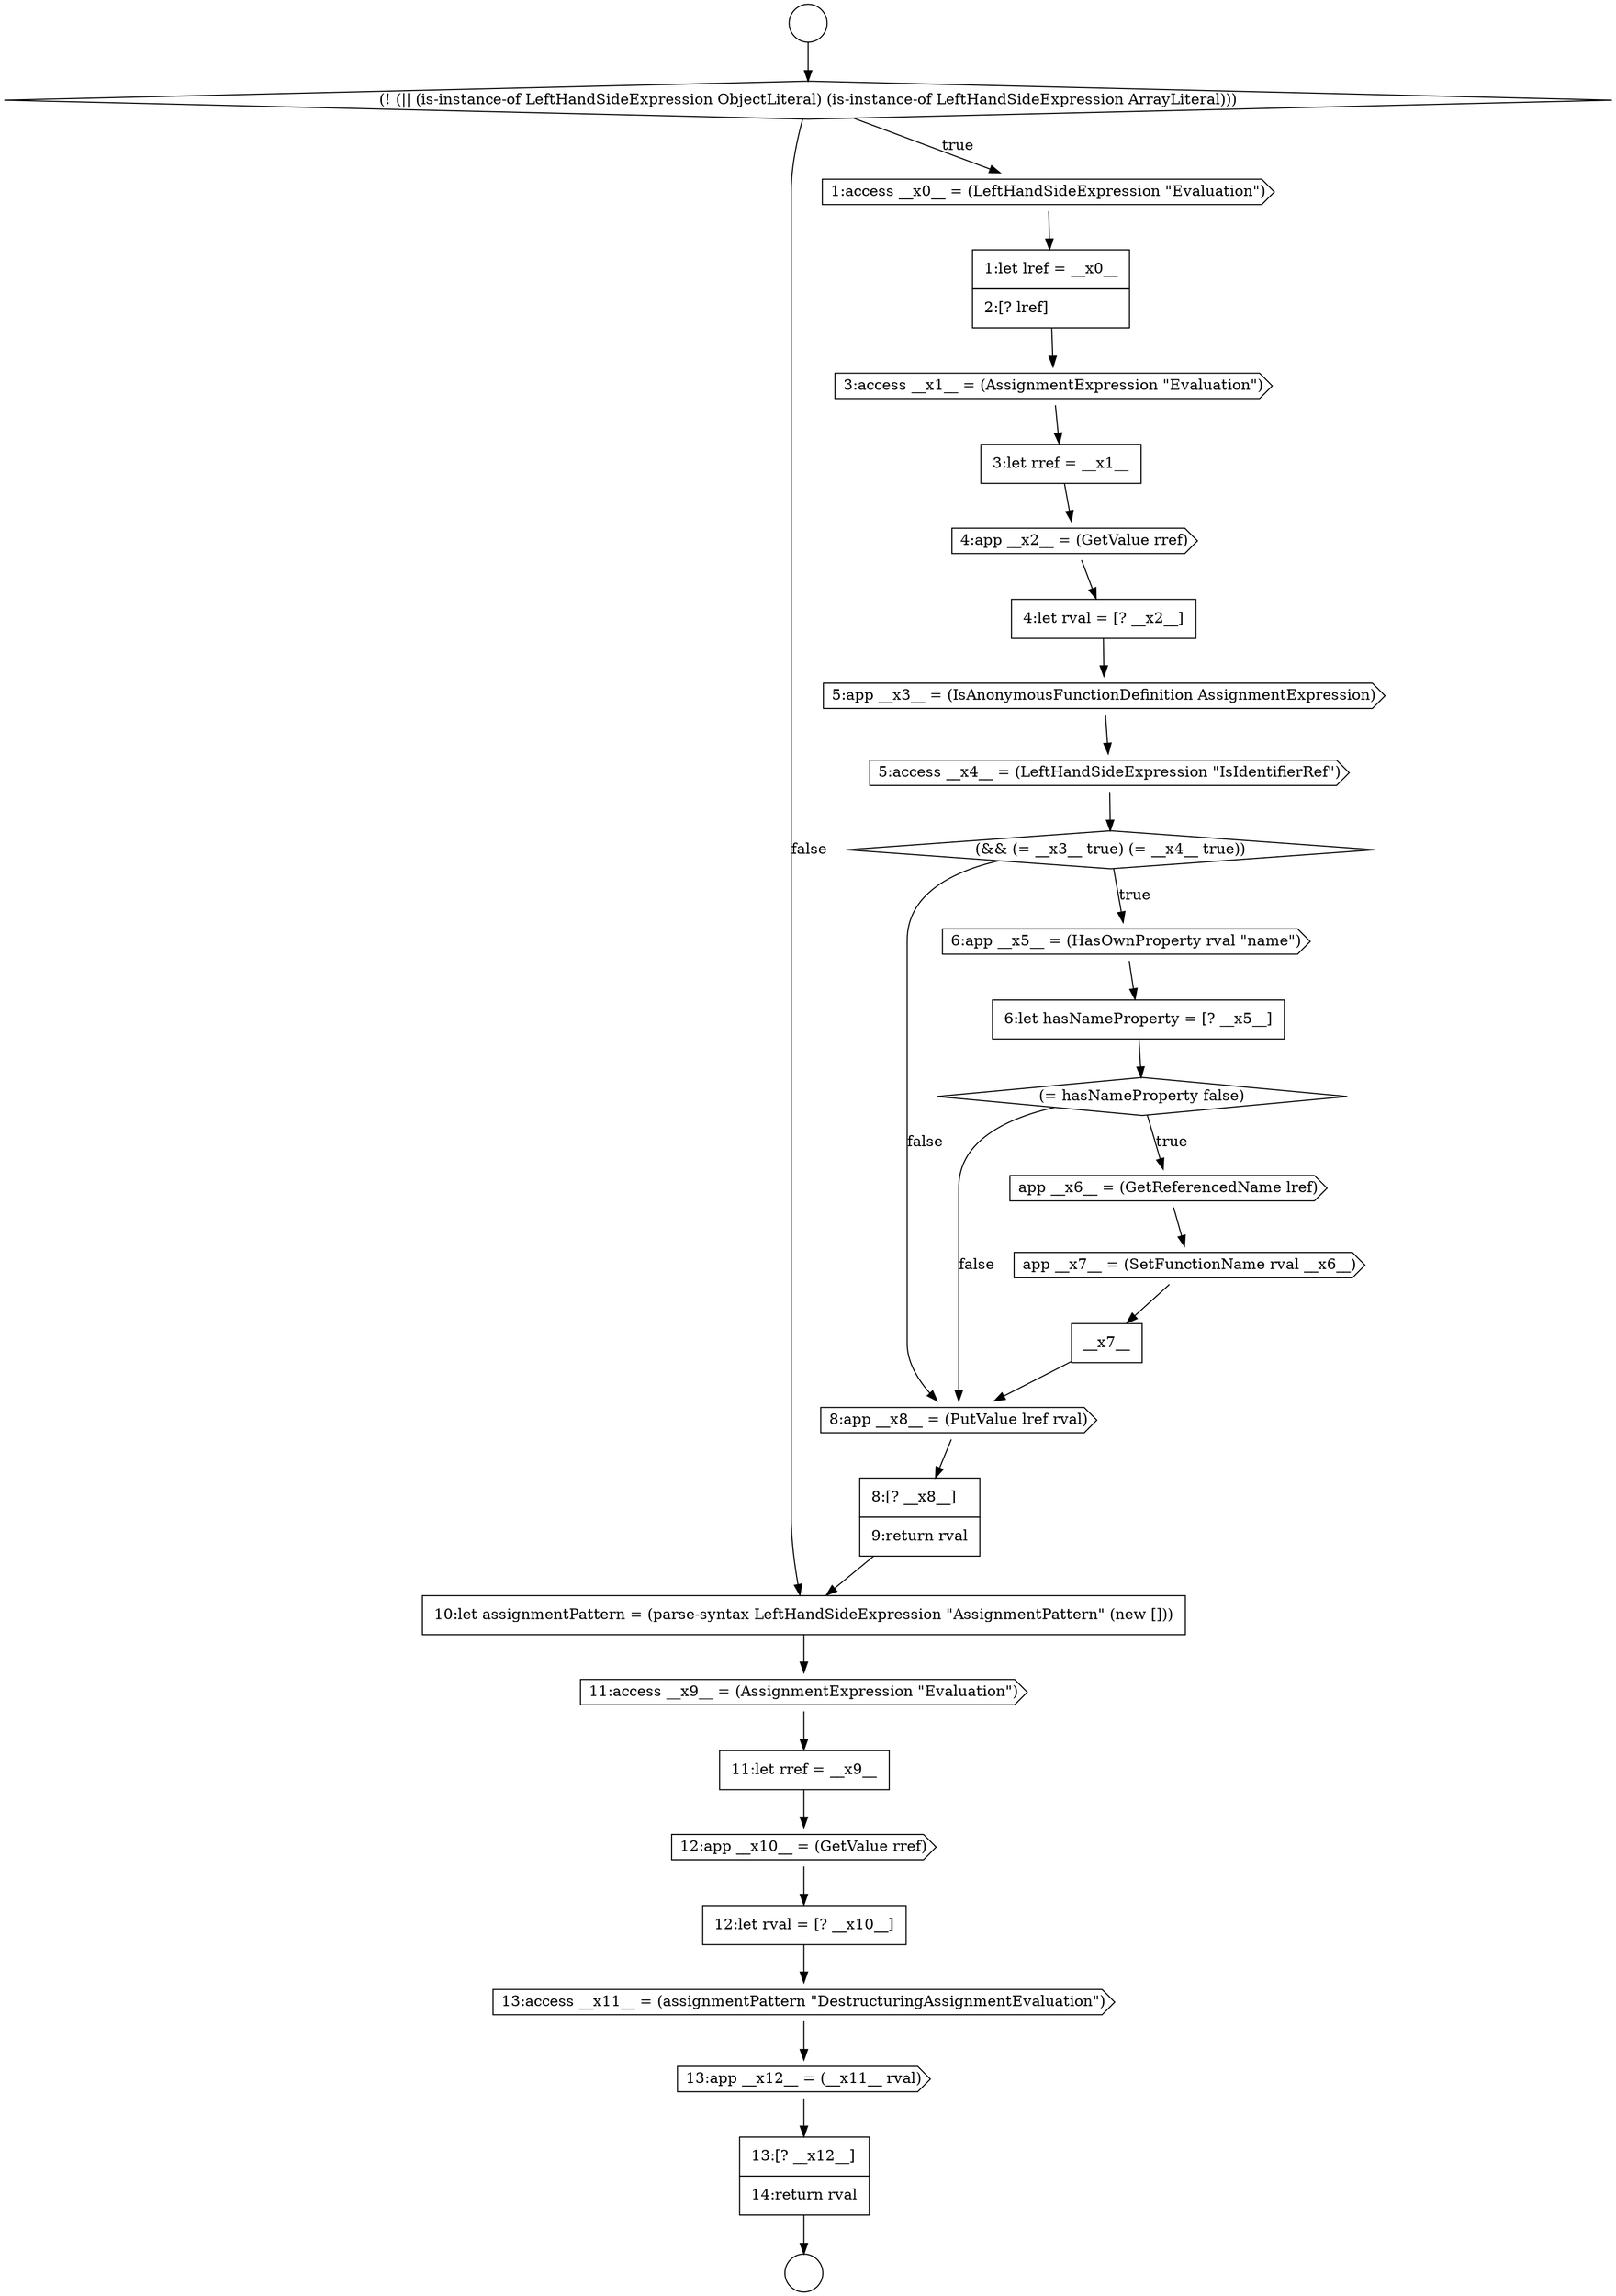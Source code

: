 digraph {
  node5088 [shape=none, margin=0, label=<<font color="black">
    <table border="0" cellborder="1" cellspacing="0" cellpadding="10">
      <tr><td align="left">10:let assignmentPattern = (parse-syntax LeftHandSideExpression &quot;AssignmentPattern&quot; (new []))</td></tr>
    </table>
  </font>> color="black" fillcolor="white" style=filled]
  node5069 [shape=circle label=" " color="black" fillcolor="white" style=filled]
  node5084 [shape=cds, label=<<font color="black">app __x7__ = (SetFunctionName rval __x6__)</font>> color="black" fillcolor="white" style=filled]
  node5070 [shape=diamond, label=<<font color="black">(! (|| (is-instance-of LeftHandSideExpression ObjectLiteral) (is-instance-of LeftHandSideExpression ArrayLiteral)))</font>> color="black" fillcolor="white" style=filled]
  node5085 [shape=none, margin=0, label=<<font color="black">
    <table border="0" cellborder="1" cellspacing="0" cellpadding="10">
      <tr><td align="left">__x7__</td></tr>
    </table>
  </font>> color="black" fillcolor="white" style=filled]
  node5081 [shape=none, margin=0, label=<<font color="black">
    <table border="0" cellborder="1" cellspacing="0" cellpadding="10">
      <tr><td align="left">6:let hasNameProperty = [? __x5__]</td></tr>
    </table>
  </font>> color="black" fillcolor="white" style=filled]
  node5090 [shape=none, margin=0, label=<<font color="black">
    <table border="0" cellborder="1" cellspacing="0" cellpadding="10">
      <tr><td align="left">11:let rref = __x9__</td></tr>
    </table>
  </font>> color="black" fillcolor="white" style=filled]
  node5095 [shape=none, margin=0, label=<<font color="black">
    <table border="0" cellborder="1" cellspacing="0" cellpadding="10">
      <tr><td align="left">13:[? __x12__]</td></tr>
      <tr><td align="left">14:return rval</td></tr>
    </table>
  </font>> color="black" fillcolor="white" style=filled]
  node5086 [shape=cds, label=<<font color="black">8:app __x8__ = (PutValue lref rval)</font>> color="black" fillcolor="white" style=filled]
  node5082 [shape=diamond, label=<<font color="black">(= hasNameProperty false)</font>> color="black" fillcolor="white" style=filled]
  node5083 [shape=cds, label=<<font color="black">app __x6__ = (GetReferencedName lref)</font>> color="black" fillcolor="white" style=filled]
  node5068 [shape=circle label=" " color="black" fillcolor="white" style=filled]
  node5087 [shape=none, margin=0, label=<<font color="black">
    <table border="0" cellborder="1" cellspacing="0" cellpadding="10">
      <tr><td align="left">8:[? __x8__]</td></tr>
      <tr><td align="left">9:return rval</td></tr>
    </table>
  </font>> color="black" fillcolor="white" style=filled]
  node5072 [shape=none, margin=0, label=<<font color="black">
    <table border="0" cellborder="1" cellspacing="0" cellpadding="10">
      <tr><td align="left">1:let lref = __x0__</td></tr>
      <tr><td align="left">2:[? lref]</td></tr>
    </table>
  </font>> color="black" fillcolor="white" style=filled]
  node5078 [shape=cds, label=<<font color="black">5:access __x4__ = (LeftHandSideExpression &quot;IsIdentifierRef&quot;)</font>> color="black" fillcolor="white" style=filled]
  node5092 [shape=none, margin=0, label=<<font color="black">
    <table border="0" cellborder="1" cellspacing="0" cellpadding="10">
      <tr><td align="left">12:let rval = [? __x10__]</td></tr>
    </table>
  </font>> color="black" fillcolor="white" style=filled]
  node5073 [shape=cds, label=<<font color="black">3:access __x1__ = (AssignmentExpression &quot;Evaluation&quot;)</font>> color="black" fillcolor="white" style=filled]
  node5076 [shape=none, margin=0, label=<<font color="black">
    <table border="0" cellborder="1" cellspacing="0" cellpadding="10">
      <tr><td align="left">4:let rval = [? __x2__]</td></tr>
    </table>
  </font>> color="black" fillcolor="white" style=filled]
  node5091 [shape=cds, label=<<font color="black">12:app __x10__ = (GetValue rref)</font>> color="black" fillcolor="white" style=filled]
  node5077 [shape=cds, label=<<font color="black">5:app __x3__ = (IsAnonymousFunctionDefinition AssignmentExpression)</font>> color="black" fillcolor="white" style=filled]
  node5075 [shape=cds, label=<<font color="black">4:app __x2__ = (GetValue rref)</font>> color="black" fillcolor="white" style=filled]
  node5080 [shape=cds, label=<<font color="black">6:app __x5__ = (HasOwnProperty rval &quot;name&quot;)</font>> color="black" fillcolor="white" style=filled]
  node5071 [shape=cds, label=<<font color="black">1:access __x0__ = (LeftHandSideExpression &quot;Evaluation&quot;)</font>> color="black" fillcolor="white" style=filled]
  node5093 [shape=cds, label=<<font color="black">13:access __x11__ = (assignmentPattern &quot;DestructuringAssignmentEvaluation&quot;)</font>> color="black" fillcolor="white" style=filled]
  node5094 [shape=cds, label=<<font color="black">13:app __x12__ = (__x11__ rval)</font>> color="black" fillcolor="white" style=filled]
  node5089 [shape=cds, label=<<font color="black">11:access __x9__ = (AssignmentExpression &quot;Evaluation&quot;)</font>> color="black" fillcolor="white" style=filled]
  node5074 [shape=none, margin=0, label=<<font color="black">
    <table border="0" cellborder="1" cellspacing="0" cellpadding="10">
      <tr><td align="left">3:let rref = __x1__</td></tr>
    </table>
  </font>> color="black" fillcolor="white" style=filled]
  node5079 [shape=diamond, label=<<font color="black">(&amp;&amp; (= __x3__ true) (= __x4__ true))</font>> color="black" fillcolor="white" style=filled]
  node5074 -> node5075 [ color="black"]
  node5080 -> node5081 [ color="black"]
  node5079 -> node5080 [label=<<font color="black">true</font>> color="black"]
  node5079 -> node5086 [label=<<font color="black">false</font>> color="black"]
  node5087 -> node5088 [ color="black"]
  node5075 -> node5076 [ color="black"]
  node5082 -> node5083 [label=<<font color="black">true</font>> color="black"]
  node5082 -> node5086 [label=<<font color="black">false</font>> color="black"]
  node5092 -> node5093 [ color="black"]
  node5094 -> node5095 [ color="black"]
  node5086 -> node5087 [ color="black"]
  node5072 -> node5073 [ color="black"]
  node5089 -> node5090 [ color="black"]
  node5068 -> node5070 [ color="black"]
  node5076 -> node5077 [ color="black"]
  node5083 -> node5084 [ color="black"]
  node5077 -> node5078 [ color="black"]
  node5070 -> node5071 [label=<<font color="black">true</font>> color="black"]
  node5070 -> node5088 [label=<<font color="black">false</font>> color="black"]
  node5090 -> node5091 [ color="black"]
  node5081 -> node5082 [ color="black"]
  node5091 -> node5092 [ color="black"]
  node5071 -> node5072 [ color="black"]
  node5084 -> node5085 [ color="black"]
  node5088 -> node5089 [ color="black"]
  node5095 -> node5069 [ color="black"]
  node5085 -> node5086 [ color="black"]
  node5093 -> node5094 [ color="black"]
  node5073 -> node5074 [ color="black"]
  node5078 -> node5079 [ color="black"]
}
